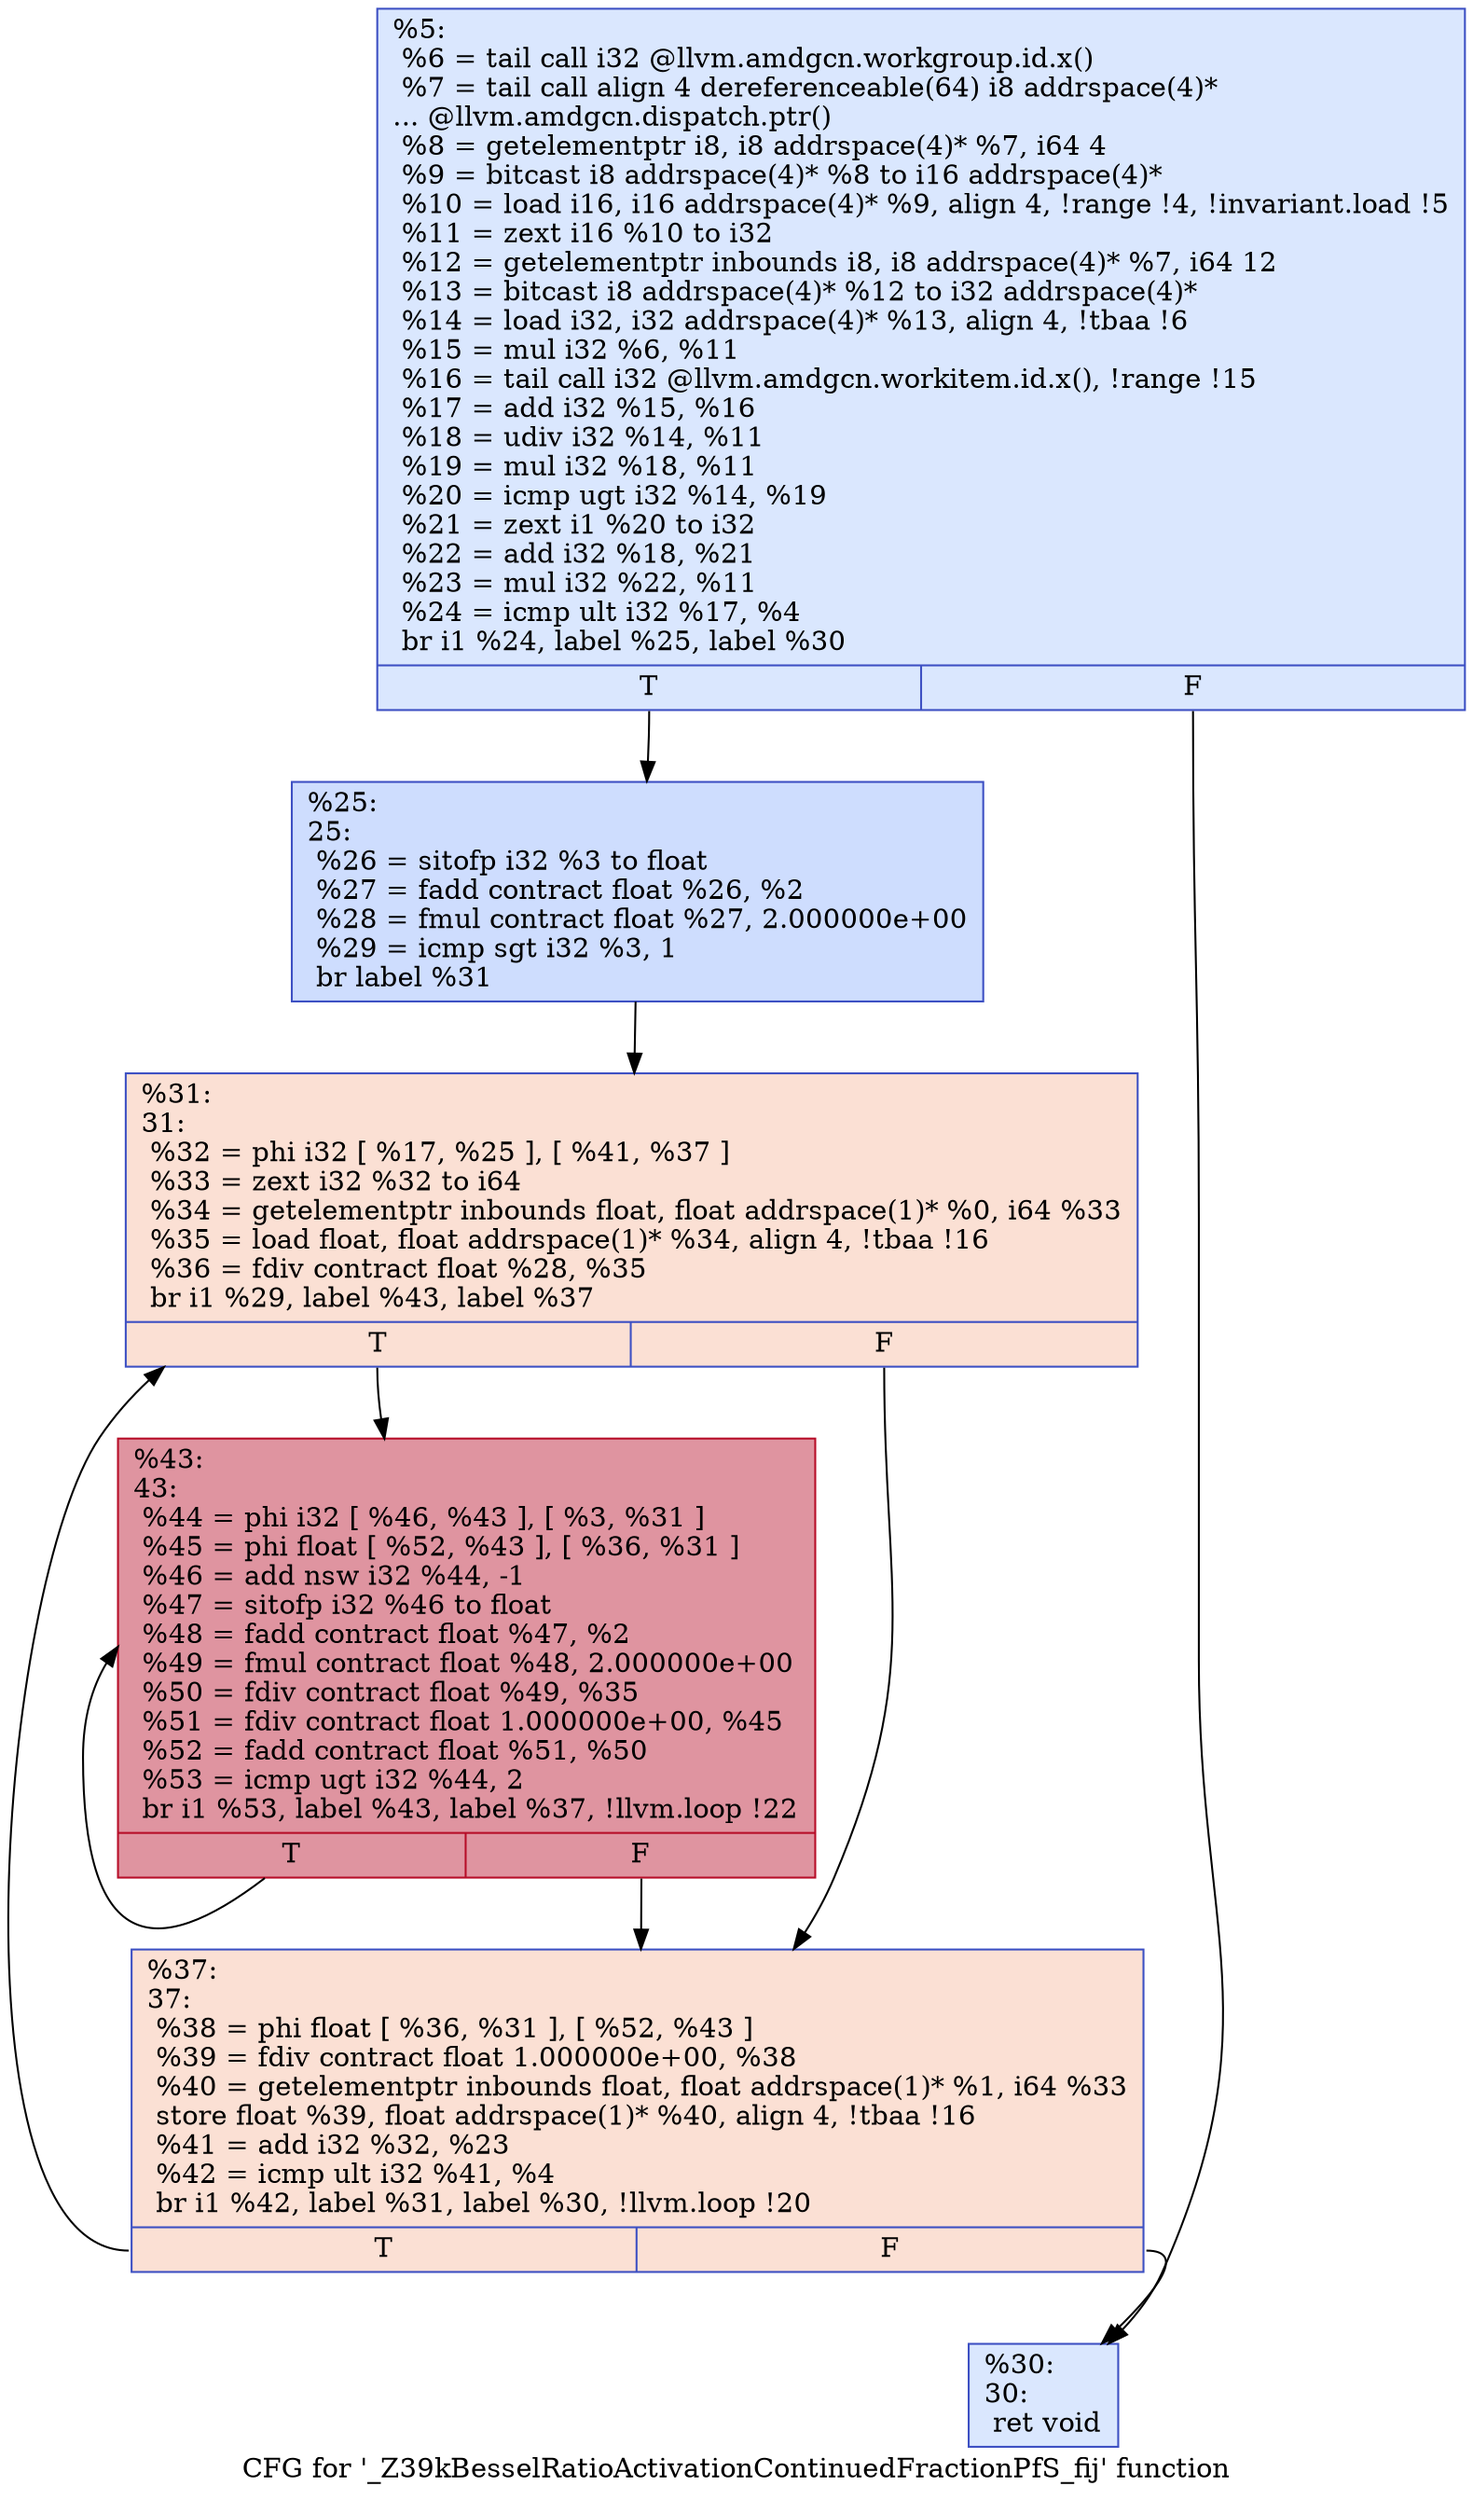 digraph "CFG for '_Z39kBesselRatioActivationContinuedFractionPfS_fij' function" {
	label="CFG for '_Z39kBesselRatioActivationContinuedFractionPfS_fij' function";

	Node0x5f7c8e0 [shape=record,color="#3d50c3ff", style=filled, fillcolor="#abc8fd70",label="{%5:\l  %6 = tail call i32 @llvm.amdgcn.workgroup.id.x()\l  %7 = tail call align 4 dereferenceable(64) i8 addrspace(4)*\l... @llvm.amdgcn.dispatch.ptr()\l  %8 = getelementptr i8, i8 addrspace(4)* %7, i64 4\l  %9 = bitcast i8 addrspace(4)* %8 to i16 addrspace(4)*\l  %10 = load i16, i16 addrspace(4)* %9, align 4, !range !4, !invariant.load !5\l  %11 = zext i16 %10 to i32\l  %12 = getelementptr inbounds i8, i8 addrspace(4)* %7, i64 12\l  %13 = bitcast i8 addrspace(4)* %12 to i32 addrspace(4)*\l  %14 = load i32, i32 addrspace(4)* %13, align 4, !tbaa !6\l  %15 = mul i32 %6, %11\l  %16 = tail call i32 @llvm.amdgcn.workitem.id.x(), !range !15\l  %17 = add i32 %15, %16\l  %18 = udiv i32 %14, %11\l  %19 = mul i32 %18, %11\l  %20 = icmp ugt i32 %14, %19\l  %21 = zext i1 %20 to i32\l  %22 = add i32 %18, %21\l  %23 = mul i32 %22, %11\l  %24 = icmp ult i32 %17, %4\l  br i1 %24, label %25, label %30\l|{<s0>T|<s1>F}}"];
	Node0x5f7c8e0:s0 -> Node0x5f7ee30;
	Node0x5f7c8e0:s1 -> Node0x5f7eec0;
	Node0x5f7ee30 [shape=record,color="#3d50c3ff", style=filled, fillcolor="#8fb1fe70",label="{%25:\l25:                                               \l  %26 = sitofp i32 %3 to float\l  %27 = fadd contract float %26, %2\l  %28 = fmul contract float %27, 2.000000e+00\l  %29 = icmp sgt i32 %3, 1\l  br label %31\l}"];
	Node0x5f7ee30 -> Node0x5f7fc30;
	Node0x5f7eec0 [shape=record,color="#3d50c3ff", style=filled, fillcolor="#abc8fd70",label="{%30:\l30:                                               \l  ret void\l}"];
	Node0x5f7fc30 [shape=record,color="#3d50c3ff", style=filled, fillcolor="#f7b99e70",label="{%31:\l31:                                               \l  %32 = phi i32 [ %17, %25 ], [ %41, %37 ]\l  %33 = zext i32 %32 to i64\l  %34 = getelementptr inbounds float, float addrspace(1)* %0, i64 %33\l  %35 = load float, float addrspace(1)* %34, align 4, !tbaa !16\l  %36 = fdiv contract float %28, %35\l  br i1 %29, label %43, label %37\l|{<s0>T|<s1>F}}"];
	Node0x5f7fc30:s0 -> Node0x5f80330;
	Node0x5f7fc30:s1 -> Node0x5f7fdb0;
	Node0x5f7fdb0 [shape=record,color="#3d50c3ff", style=filled, fillcolor="#f7b99e70",label="{%37:\l37:                                               \l  %38 = phi float [ %36, %31 ], [ %52, %43 ]\l  %39 = fdiv contract float 1.000000e+00, %38\l  %40 = getelementptr inbounds float, float addrspace(1)* %1, i64 %33\l  store float %39, float addrspace(1)* %40, align 4, !tbaa !16\l  %41 = add i32 %32, %23\l  %42 = icmp ult i32 %41, %4\l  br i1 %42, label %31, label %30, !llvm.loop !20\l|{<s0>T|<s1>F}}"];
	Node0x5f7fdb0:s0 -> Node0x5f7fc30;
	Node0x5f7fdb0:s1 -> Node0x5f7eec0;
	Node0x5f80330 [shape=record,color="#b70d28ff", style=filled, fillcolor="#b70d2870",label="{%43:\l43:                                               \l  %44 = phi i32 [ %46, %43 ], [ %3, %31 ]\l  %45 = phi float [ %52, %43 ], [ %36, %31 ]\l  %46 = add nsw i32 %44, -1\l  %47 = sitofp i32 %46 to float\l  %48 = fadd contract float %47, %2\l  %49 = fmul contract float %48, 2.000000e+00\l  %50 = fdiv contract float %49, %35\l  %51 = fdiv contract float 1.000000e+00, %45\l  %52 = fadd contract float %51, %50\l  %53 = icmp ugt i32 %44, 2\l  br i1 %53, label %43, label %37, !llvm.loop !22\l|{<s0>T|<s1>F}}"];
	Node0x5f80330:s0 -> Node0x5f80330;
	Node0x5f80330:s1 -> Node0x5f7fdb0;
}
